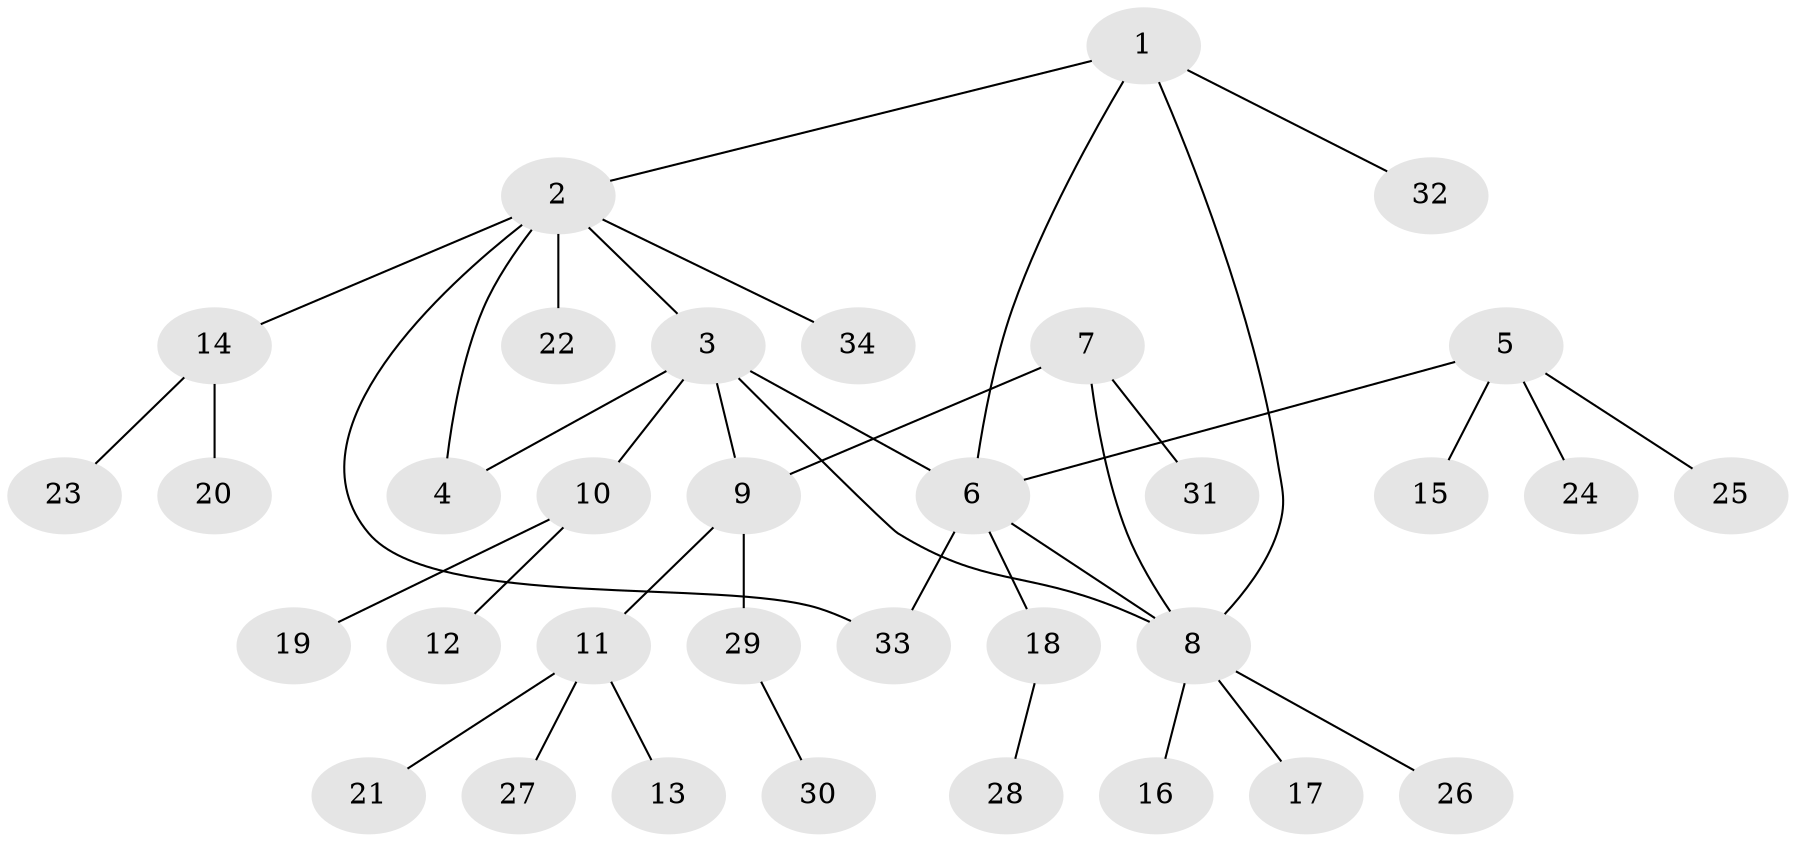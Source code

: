 // original degree distribution, {5: 0.09259259259259259, 8: 0.037037037037037035, 4: 0.05555555555555555, 7: 0.018518518518518517, 3: 0.05555555555555555, 2: 0.24074074074074073, 1: 0.5}
// Generated by graph-tools (version 1.1) at 2025/52/03/04/25 22:52:16]
// undirected, 34 vertices, 39 edges
graph export_dot {
  node [color=gray90,style=filled];
  1;
  2;
  3;
  4;
  5;
  6;
  7;
  8;
  9;
  10;
  11;
  12;
  13;
  14;
  15;
  16;
  17;
  18;
  19;
  20;
  21;
  22;
  23;
  24;
  25;
  26;
  27;
  28;
  29;
  30;
  31;
  32;
  33;
  34;
  1 -- 2 [weight=1.0];
  1 -- 6 [weight=1.0];
  1 -- 8 [weight=1.0];
  1 -- 32 [weight=1.0];
  2 -- 3 [weight=1.0];
  2 -- 4 [weight=1.0];
  2 -- 14 [weight=1.0];
  2 -- 22 [weight=1.0];
  2 -- 33 [weight=1.0];
  2 -- 34 [weight=1.0];
  3 -- 4 [weight=2.0];
  3 -- 6 [weight=2.0];
  3 -- 8 [weight=1.0];
  3 -- 9 [weight=1.0];
  3 -- 10 [weight=1.0];
  5 -- 6 [weight=1.0];
  5 -- 15 [weight=1.0];
  5 -- 24 [weight=1.0];
  5 -- 25 [weight=1.0];
  6 -- 8 [weight=1.0];
  6 -- 18 [weight=1.0];
  6 -- 33 [weight=1.0];
  7 -- 8 [weight=1.0];
  7 -- 9 [weight=1.0];
  7 -- 31 [weight=1.0];
  8 -- 16 [weight=1.0];
  8 -- 17 [weight=1.0];
  8 -- 26 [weight=1.0];
  9 -- 11 [weight=1.0];
  9 -- 29 [weight=1.0];
  10 -- 12 [weight=1.0];
  10 -- 19 [weight=1.0];
  11 -- 13 [weight=1.0];
  11 -- 21 [weight=1.0];
  11 -- 27 [weight=1.0];
  14 -- 20 [weight=1.0];
  14 -- 23 [weight=1.0];
  18 -- 28 [weight=1.0];
  29 -- 30 [weight=1.0];
}
